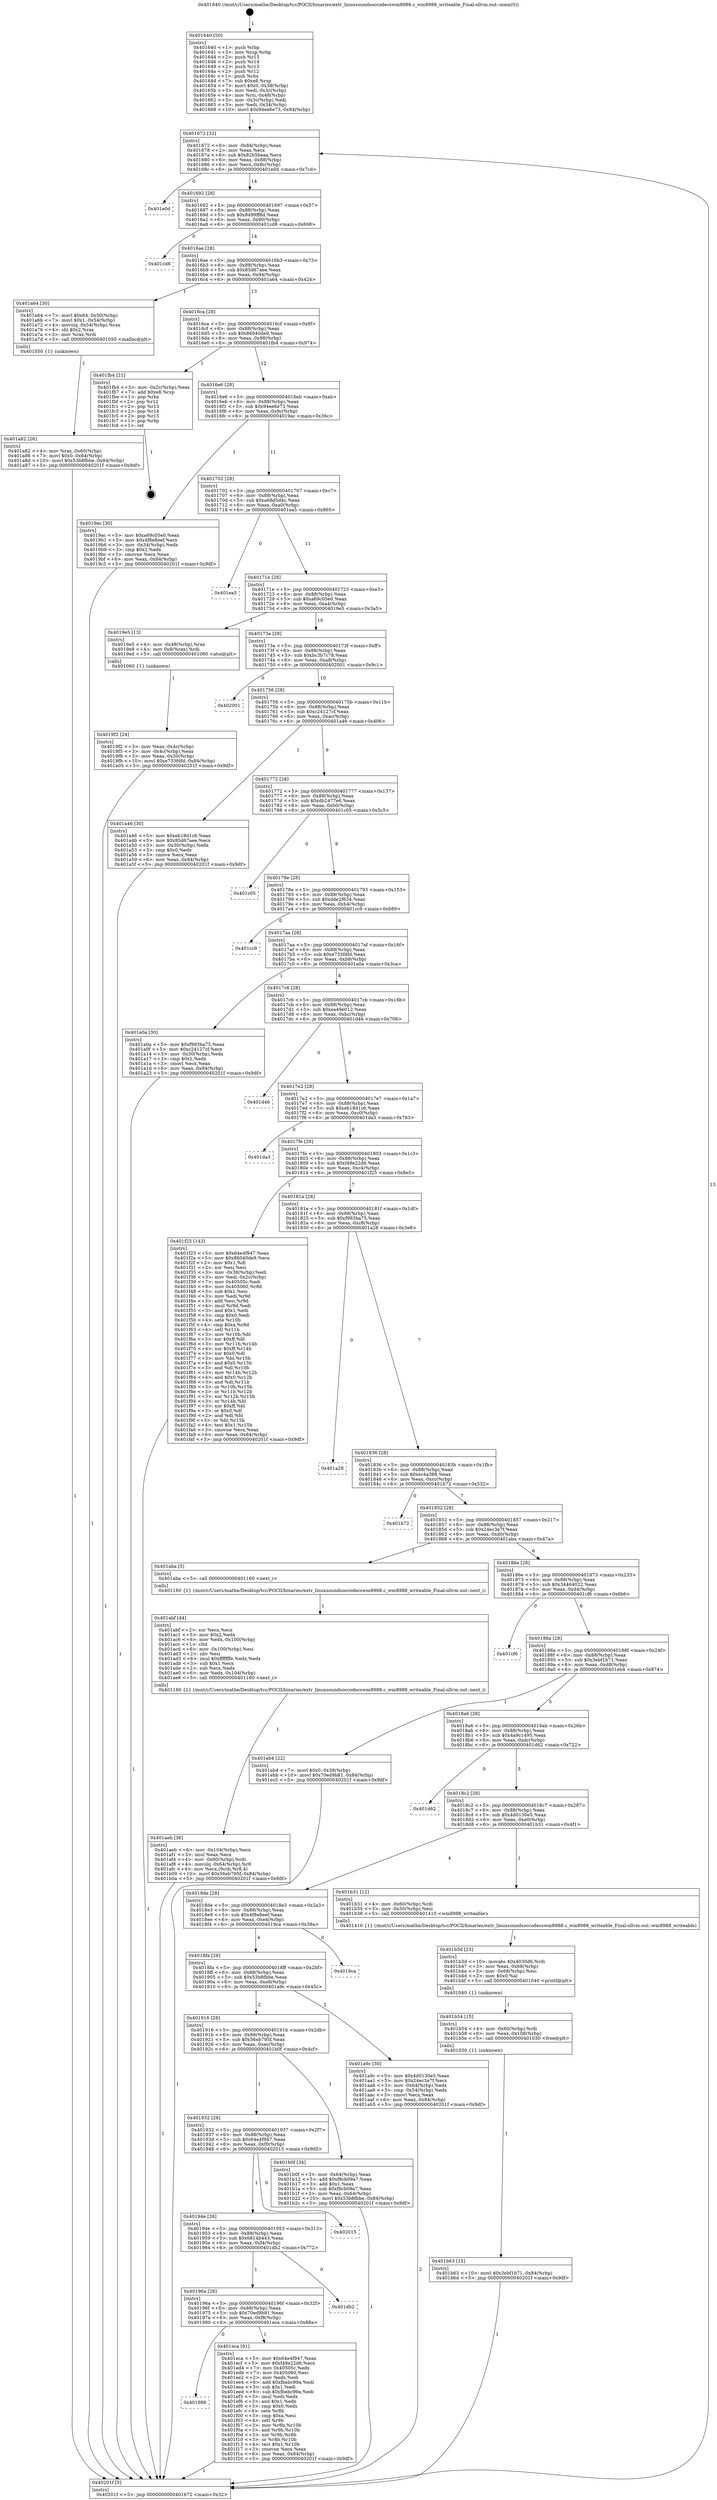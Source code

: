 digraph "0x401640" {
  label = "0x401640 (/mnt/c/Users/mathe/Desktop/tcc/POCII/binaries/extr_linuxsoundsoccodecswm8988.c_wm8988_writeable_Final-ollvm.out::main(0))"
  labelloc = "t"
  node[shape=record]

  Entry [label="",width=0.3,height=0.3,shape=circle,fillcolor=black,style=filled]
  "0x401672" [label="{
     0x401672 [32]\l
     | [instrs]\l
     &nbsp;&nbsp;0x401672 \<+6\>: mov -0x84(%rbp),%eax\l
     &nbsp;&nbsp;0x401678 \<+2\>: mov %eax,%ecx\l
     &nbsp;&nbsp;0x40167a \<+6\>: sub $0x82b5beaa,%ecx\l
     &nbsp;&nbsp;0x401680 \<+6\>: mov %eax,-0x88(%rbp)\l
     &nbsp;&nbsp;0x401686 \<+6\>: mov %ecx,-0x8c(%rbp)\l
     &nbsp;&nbsp;0x40168c \<+6\>: je 0000000000401e0d \<main+0x7cd\>\l
  }"]
  "0x401e0d" [label="{
     0x401e0d\l
  }", style=dashed]
  "0x401692" [label="{
     0x401692 [28]\l
     | [instrs]\l
     &nbsp;&nbsp;0x401692 \<+5\>: jmp 0000000000401697 \<main+0x57\>\l
     &nbsp;&nbsp;0x401697 \<+6\>: mov -0x88(%rbp),%eax\l
     &nbsp;&nbsp;0x40169d \<+5\>: sub $0x8499ff8d,%eax\l
     &nbsp;&nbsp;0x4016a2 \<+6\>: mov %eax,-0x90(%rbp)\l
     &nbsp;&nbsp;0x4016a8 \<+6\>: je 0000000000401cd8 \<main+0x698\>\l
  }"]
  Exit [label="",width=0.3,height=0.3,shape=circle,fillcolor=black,style=filled,peripheries=2]
  "0x401cd8" [label="{
     0x401cd8\l
  }", style=dashed]
  "0x4016ae" [label="{
     0x4016ae [28]\l
     | [instrs]\l
     &nbsp;&nbsp;0x4016ae \<+5\>: jmp 00000000004016b3 \<main+0x73\>\l
     &nbsp;&nbsp;0x4016b3 \<+6\>: mov -0x88(%rbp),%eax\l
     &nbsp;&nbsp;0x4016b9 \<+5\>: sub $0x85d67aee,%eax\l
     &nbsp;&nbsp;0x4016be \<+6\>: mov %eax,-0x94(%rbp)\l
     &nbsp;&nbsp;0x4016c4 \<+6\>: je 0000000000401a64 \<main+0x424\>\l
  }"]
  "0x401986" [label="{
     0x401986\l
  }", style=dashed]
  "0x401a64" [label="{
     0x401a64 [30]\l
     | [instrs]\l
     &nbsp;&nbsp;0x401a64 \<+7\>: movl $0x64,-0x50(%rbp)\l
     &nbsp;&nbsp;0x401a6b \<+7\>: movl $0x1,-0x54(%rbp)\l
     &nbsp;&nbsp;0x401a72 \<+4\>: movslq -0x54(%rbp),%rax\l
     &nbsp;&nbsp;0x401a76 \<+4\>: shl $0x2,%rax\l
     &nbsp;&nbsp;0x401a7a \<+3\>: mov %rax,%rdi\l
     &nbsp;&nbsp;0x401a7d \<+5\>: call 0000000000401050 \<malloc@plt\>\l
     | [calls]\l
     &nbsp;&nbsp;0x401050 \{1\} (unknown)\l
  }"]
  "0x4016ca" [label="{
     0x4016ca [28]\l
     | [instrs]\l
     &nbsp;&nbsp;0x4016ca \<+5\>: jmp 00000000004016cf \<main+0x8f\>\l
     &nbsp;&nbsp;0x4016cf \<+6\>: mov -0x88(%rbp),%eax\l
     &nbsp;&nbsp;0x4016d5 \<+5\>: sub $0x86040de9,%eax\l
     &nbsp;&nbsp;0x4016da \<+6\>: mov %eax,-0x98(%rbp)\l
     &nbsp;&nbsp;0x4016e0 \<+6\>: je 0000000000401fb4 \<main+0x974\>\l
  }"]
  "0x401eca" [label="{
     0x401eca [91]\l
     | [instrs]\l
     &nbsp;&nbsp;0x401eca \<+5\>: mov $0x64e4f947,%eax\l
     &nbsp;&nbsp;0x401ecf \<+5\>: mov $0xf49e22d6,%ecx\l
     &nbsp;&nbsp;0x401ed4 \<+7\>: mov 0x40505c,%edx\l
     &nbsp;&nbsp;0x401edb \<+7\>: mov 0x405060,%esi\l
     &nbsp;&nbsp;0x401ee2 \<+2\>: mov %edx,%edi\l
     &nbsp;&nbsp;0x401ee4 \<+6\>: add $0xfbebc99a,%edi\l
     &nbsp;&nbsp;0x401eea \<+3\>: sub $0x1,%edi\l
     &nbsp;&nbsp;0x401eed \<+6\>: sub $0xfbebc99a,%edi\l
     &nbsp;&nbsp;0x401ef3 \<+3\>: imul %edi,%edx\l
     &nbsp;&nbsp;0x401ef6 \<+3\>: and $0x1,%edx\l
     &nbsp;&nbsp;0x401ef9 \<+3\>: cmp $0x0,%edx\l
     &nbsp;&nbsp;0x401efc \<+4\>: sete %r8b\l
     &nbsp;&nbsp;0x401f00 \<+3\>: cmp $0xa,%esi\l
     &nbsp;&nbsp;0x401f03 \<+4\>: setl %r9b\l
     &nbsp;&nbsp;0x401f07 \<+3\>: mov %r8b,%r10b\l
     &nbsp;&nbsp;0x401f0a \<+3\>: and %r9b,%r10b\l
     &nbsp;&nbsp;0x401f0d \<+3\>: xor %r9b,%r8b\l
     &nbsp;&nbsp;0x401f10 \<+3\>: or %r8b,%r10b\l
     &nbsp;&nbsp;0x401f13 \<+4\>: test $0x1,%r10b\l
     &nbsp;&nbsp;0x401f17 \<+3\>: cmovne %ecx,%eax\l
     &nbsp;&nbsp;0x401f1a \<+6\>: mov %eax,-0x84(%rbp)\l
     &nbsp;&nbsp;0x401f20 \<+5\>: jmp 000000000040201f \<main+0x9df\>\l
  }"]
  "0x401fb4" [label="{
     0x401fb4 [21]\l
     | [instrs]\l
     &nbsp;&nbsp;0x401fb4 \<+3\>: mov -0x2c(%rbp),%eax\l
     &nbsp;&nbsp;0x401fb7 \<+7\>: add $0xe8,%rsp\l
     &nbsp;&nbsp;0x401fbe \<+1\>: pop %rbx\l
     &nbsp;&nbsp;0x401fbf \<+2\>: pop %r12\l
     &nbsp;&nbsp;0x401fc1 \<+2\>: pop %r13\l
     &nbsp;&nbsp;0x401fc3 \<+2\>: pop %r14\l
     &nbsp;&nbsp;0x401fc5 \<+2\>: pop %r15\l
     &nbsp;&nbsp;0x401fc7 \<+1\>: pop %rbp\l
     &nbsp;&nbsp;0x401fc8 \<+1\>: ret\l
  }"]
  "0x4016e6" [label="{
     0x4016e6 [28]\l
     | [instrs]\l
     &nbsp;&nbsp;0x4016e6 \<+5\>: jmp 00000000004016eb \<main+0xab\>\l
     &nbsp;&nbsp;0x4016eb \<+6\>: mov -0x88(%rbp),%eax\l
     &nbsp;&nbsp;0x4016f1 \<+5\>: sub $0x94ee6e73,%eax\l
     &nbsp;&nbsp;0x4016f6 \<+6\>: mov %eax,-0x9c(%rbp)\l
     &nbsp;&nbsp;0x4016fc \<+6\>: je 00000000004019ac \<main+0x36c\>\l
  }"]
  "0x40196a" [label="{
     0x40196a [28]\l
     | [instrs]\l
     &nbsp;&nbsp;0x40196a \<+5\>: jmp 000000000040196f \<main+0x32f\>\l
     &nbsp;&nbsp;0x40196f \<+6\>: mov -0x88(%rbp),%eax\l
     &nbsp;&nbsp;0x401975 \<+5\>: sub $0x70ed9b81,%eax\l
     &nbsp;&nbsp;0x40197a \<+6\>: mov %eax,-0xf8(%rbp)\l
     &nbsp;&nbsp;0x401980 \<+6\>: je 0000000000401eca \<main+0x88a\>\l
  }"]
  "0x4019ac" [label="{
     0x4019ac [30]\l
     | [instrs]\l
     &nbsp;&nbsp;0x4019ac \<+5\>: mov $0xa69c05e0,%eax\l
     &nbsp;&nbsp;0x4019b1 \<+5\>: mov $0x4f8e8eef,%ecx\l
     &nbsp;&nbsp;0x4019b6 \<+3\>: mov -0x34(%rbp),%edx\l
     &nbsp;&nbsp;0x4019b9 \<+3\>: cmp $0x2,%edx\l
     &nbsp;&nbsp;0x4019bc \<+3\>: cmovne %ecx,%eax\l
     &nbsp;&nbsp;0x4019bf \<+6\>: mov %eax,-0x84(%rbp)\l
     &nbsp;&nbsp;0x4019c5 \<+5\>: jmp 000000000040201f \<main+0x9df\>\l
  }"]
  "0x401702" [label="{
     0x401702 [28]\l
     | [instrs]\l
     &nbsp;&nbsp;0x401702 \<+5\>: jmp 0000000000401707 \<main+0xc7\>\l
     &nbsp;&nbsp;0x401707 \<+6\>: mov -0x88(%rbp),%eax\l
     &nbsp;&nbsp;0x40170d \<+5\>: sub $0xa68d5d4c,%eax\l
     &nbsp;&nbsp;0x401712 \<+6\>: mov %eax,-0xa0(%rbp)\l
     &nbsp;&nbsp;0x401718 \<+6\>: je 0000000000401ea5 \<main+0x865\>\l
  }"]
  "0x40201f" [label="{
     0x40201f [5]\l
     | [instrs]\l
     &nbsp;&nbsp;0x40201f \<+5\>: jmp 0000000000401672 \<main+0x32\>\l
  }"]
  "0x401640" [label="{
     0x401640 [50]\l
     | [instrs]\l
     &nbsp;&nbsp;0x401640 \<+1\>: push %rbp\l
     &nbsp;&nbsp;0x401641 \<+3\>: mov %rsp,%rbp\l
     &nbsp;&nbsp;0x401644 \<+2\>: push %r15\l
     &nbsp;&nbsp;0x401646 \<+2\>: push %r14\l
     &nbsp;&nbsp;0x401648 \<+2\>: push %r13\l
     &nbsp;&nbsp;0x40164a \<+2\>: push %r12\l
     &nbsp;&nbsp;0x40164c \<+1\>: push %rbx\l
     &nbsp;&nbsp;0x40164d \<+7\>: sub $0xe8,%rsp\l
     &nbsp;&nbsp;0x401654 \<+7\>: movl $0x0,-0x38(%rbp)\l
     &nbsp;&nbsp;0x40165b \<+3\>: mov %edi,-0x3c(%rbp)\l
     &nbsp;&nbsp;0x40165e \<+4\>: mov %rsi,-0x48(%rbp)\l
     &nbsp;&nbsp;0x401662 \<+3\>: mov -0x3c(%rbp),%edi\l
     &nbsp;&nbsp;0x401665 \<+3\>: mov %edi,-0x34(%rbp)\l
     &nbsp;&nbsp;0x401668 \<+10\>: movl $0x94ee6e73,-0x84(%rbp)\l
  }"]
  "0x401db2" [label="{
     0x401db2\l
  }", style=dashed]
  "0x401ea5" [label="{
     0x401ea5\l
  }", style=dashed]
  "0x40171e" [label="{
     0x40171e [28]\l
     | [instrs]\l
     &nbsp;&nbsp;0x40171e \<+5\>: jmp 0000000000401723 \<main+0xe3\>\l
     &nbsp;&nbsp;0x401723 \<+6\>: mov -0x88(%rbp),%eax\l
     &nbsp;&nbsp;0x401729 \<+5\>: sub $0xa69c05e0,%eax\l
     &nbsp;&nbsp;0x40172e \<+6\>: mov %eax,-0xa4(%rbp)\l
     &nbsp;&nbsp;0x401734 \<+6\>: je 00000000004019e5 \<main+0x3a5\>\l
  }"]
  "0x40194e" [label="{
     0x40194e [28]\l
     | [instrs]\l
     &nbsp;&nbsp;0x40194e \<+5\>: jmp 0000000000401953 \<main+0x313\>\l
     &nbsp;&nbsp;0x401953 \<+6\>: mov -0x88(%rbp),%eax\l
     &nbsp;&nbsp;0x401959 \<+5\>: sub $0x6814b443,%eax\l
     &nbsp;&nbsp;0x40195e \<+6\>: mov %eax,-0xf4(%rbp)\l
     &nbsp;&nbsp;0x401964 \<+6\>: je 0000000000401db2 \<main+0x772\>\l
  }"]
  "0x4019e5" [label="{
     0x4019e5 [13]\l
     | [instrs]\l
     &nbsp;&nbsp;0x4019e5 \<+4\>: mov -0x48(%rbp),%rax\l
     &nbsp;&nbsp;0x4019e9 \<+4\>: mov 0x8(%rax),%rdi\l
     &nbsp;&nbsp;0x4019ed \<+5\>: call 0000000000401060 \<atoi@plt\>\l
     | [calls]\l
     &nbsp;&nbsp;0x401060 \{1\} (unknown)\l
  }"]
  "0x40173a" [label="{
     0x40173a [28]\l
     | [instrs]\l
     &nbsp;&nbsp;0x40173a \<+5\>: jmp 000000000040173f \<main+0xff\>\l
     &nbsp;&nbsp;0x40173f \<+6\>: mov -0x88(%rbp),%eax\l
     &nbsp;&nbsp;0x401745 \<+5\>: sub $0xbc3b7c78,%eax\l
     &nbsp;&nbsp;0x40174a \<+6\>: mov %eax,-0xa8(%rbp)\l
     &nbsp;&nbsp;0x401750 \<+6\>: je 0000000000402001 \<main+0x9c1\>\l
  }"]
  "0x4019f2" [label="{
     0x4019f2 [24]\l
     | [instrs]\l
     &nbsp;&nbsp;0x4019f2 \<+3\>: mov %eax,-0x4c(%rbp)\l
     &nbsp;&nbsp;0x4019f5 \<+3\>: mov -0x4c(%rbp),%eax\l
     &nbsp;&nbsp;0x4019f8 \<+3\>: mov %eax,-0x30(%rbp)\l
     &nbsp;&nbsp;0x4019fb \<+10\>: movl $0xe733fdfd,-0x84(%rbp)\l
     &nbsp;&nbsp;0x401a05 \<+5\>: jmp 000000000040201f \<main+0x9df\>\l
  }"]
  "0x402015" [label="{
     0x402015\l
  }", style=dashed]
  "0x402001" [label="{
     0x402001\l
  }", style=dashed]
  "0x401756" [label="{
     0x401756 [28]\l
     | [instrs]\l
     &nbsp;&nbsp;0x401756 \<+5\>: jmp 000000000040175b \<main+0x11b\>\l
     &nbsp;&nbsp;0x40175b \<+6\>: mov -0x88(%rbp),%eax\l
     &nbsp;&nbsp;0x401761 \<+5\>: sub $0xc24127cf,%eax\l
     &nbsp;&nbsp;0x401766 \<+6\>: mov %eax,-0xac(%rbp)\l
     &nbsp;&nbsp;0x40176c \<+6\>: je 0000000000401a46 \<main+0x406\>\l
  }"]
  "0x401b63" [label="{
     0x401b63 [15]\l
     | [instrs]\l
     &nbsp;&nbsp;0x401b63 \<+10\>: movl $0x3ebf1b71,-0x84(%rbp)\l
     &nbsp;&nbsp;0x401b6d \<+5\>: jmp 000000000040201f \<main+0x9df\>\l
  }"]
  "0x401a46" [label="{
     0x401a46 [30]\l
     | [instrs]\l
     &nbsp;&nbsp;0x401a46 \<+5\>: mov $0xeb18d1c6,%eax\l
     &nbsp;&nbsp;0x401a4b \<+5\>: mov $0x85d67aee,%ecx\l
     &nbsp;&nbsp;0x401a50 \<+3\>: mov -0x30(%rbp),%edx\l
     &nbsp;&nbsp;0x401a53 \<+3\>: cmp $0x0,%edx\l
     &nbsp;&nbsp;0x401a56 \<+3\>: cmove %ecx,%eax\l
     &nbsp;&nbsp;0x401a59 \<+6\>: mov %eax,-0x84(%rbp)\l
     &nbsp;&nbsp;0x401a5f \<+5\>: jmp 000000000040201f \<main+0x9df\>\l
  }"]
  "0x401772" [label="{
     0x401772 [28]\l
     | [instrs]\l
     &nbsp;&nbsp;0x401772 \<+5\>: jmp 0000000000401777 \<main+0x137\>\l
     &nbsp;&nbsp;0x401777 \<+6\>: mov -0x88(%rbp),%eax\l
     &nbsp;&nbsp;0x40177d \<+5\>: sub $0xdb2477e6,%eax\l
     &nbsp;&nbsp;0x401782 \<+6\>: mov %eax,-0xb0(%rbp)\l
     &nbsp;&nbsp;0x401788 \<+6\>: je 0000000000401c05 \<main+0x5c5\>\l
  }"]
  "0x401b54" [label="{
     0x401b54 [15]\l
     | [instrs]\l
     &nbsp;&nbsp;0x401b54 \<+4\>: mov -0x60(%rbp),%rdi\l
     &nbsp;&nbsp;0x401b58 \<+6\>: mov %eax,-0x108(%rbp)\l
     &nbsp;&nbsp;0x401b5e \<+5\>: call 0000000000401030 \<free@plt\>\l
     | [calls]\l
     &nbsp;&nbsp;0x401030 \{1\} (unknown)\l
  }"]
  "0x401c05" [label="{
     0x401c05\l
  }", style=dashed]
  "0x40178e" [label="{
     0x40178e [28]\l
     | [instrs]\l
     &nbsp;&nbsp;0x40178e \<+5\>: jmp 0000000000401793 \<main+0x153\>\l
     &nbsp;&nbsp;0x401793 \<+6\>: mov -0x88(%rbp),%eax\l
     &nbsp;&nbsp;0x401799 \<+5\>: sub $0xdde2f634,%eax\l
     &nbsp;&nbsp;0x40179e \<+6\>: mov %eax,-0xb4(%rbp)\l
     &nbsp;&nbsp;0x4017a4 \<+6\>: je 0000000000401cc9 \<main+0x689\>\l
  }"]
  "0x401b3d" [label="{
     0x401b3d [23]\l
     | [instrs]\l
     &nbsp;&nbsp;0x401b3d \<+10\>: movabs $0x4030d6,%rdi\l
     &nbsp;&nbsp;0x401b47 \<+3\>: mov %eax,-0x68(%rbp)\l
     &nbsp;&nbsp;0x401b4a \<+3\>: mov -0x68(%rbp),%esi\l
     &nbsp;&nbsp;0x401b4d \<+2\>: mov $0x0,%al\l
     &nbsp;&nbsp;0x401b4f \<+5\>: call 0000000000401040 \<printf@plt\>\l
     | [calls]\l
     &nbsp;&nbsp;0x401040 \{1\} (unknown)\l
  }"]
  "0x401cc9" [label="{
     0x401cc9\l
  }", style=dashed]
  "0x4017aa" [label="{
     0x4017aa [28]\l
     | [instrs]\l
     &nbsp;&nbsp;0x4017aa \<+5\>: jmp 00000000004017af \<main+0x16f\>\l
     &nbsp;&nbsp;0x4017af \<+6\>: mov -0x88(%rbp),%eax\l
     &nbsp;&nbsp;0x4017b5 \<+5\>: sub $0xe733fdfd,%eax\l
     &nbsp;&nbsp;0x4017ba \<+6\>: mov %eax,-0xb8(%rbp)\l
     &nbsp;&nbsp;0x4017c0 \<+6\>: je 0000000000401a0a \<main+0x3ca\>\l
  }"]
  "0x401932" [label="{
     0x401932 [28]\l
     | [instrs]\l
     &nbsp;&nbsp;0x401932 \<+5\>: jmp 0000000000401937 \<main+0x2f7\>\l
     &nbsp;&nbsp;0x401937 \<+6\>: mov -0x88(%rbp),%eax\l
     &nbsp;&nbsp;0x40193d \<+5\>: sub $0x64e4f947,%eax\l
     &nbsp;&nbsp;0x401942 \<+6\>: mov %eax,-0xf0(%rbp)\l
     &nbsp;&nbsp;0x401948 \<+6\>: je 0000000000402015 \<main+0x9d5\>\l
  }"]
  "0x401a0a" [label="{
     0x401a0a [30]\l
     | [instrs]\l
     &nbsp;&nbsp;0x401a0a \<+5\>: mov $0xf993ba75,%eax\l
     &nbsp;&nbsp;0x401a0f \<+5\>: mov $0xc24127cf,%ecx\l
     &nbsp;&nbsp;0x401a14 \<+3\>: mov -0x30(%rbp),%edx\l
     &nbsp;&nbsp;0x401a17 \<+3\>: cmp $0x1,%edx\l
     &nbsp;&nbsp;0x401a1a \<+3\>: cmovl %ecx,%eax\l
     &nbsp;&nbsp;0x401a1d \<+6\>: mov %eax,-0x84(%rbp)\l
     &nbsp;&nbsp;0x401a23 \<+5\>: jmp 000000000040201f \<main+0x9df\>\l
  }"]
  "0x4017c6" [label="{
     0x4017c6 [28]\l
     | [instrs]\l
     &nbsp;&nbsp;0x4017c6 \<+5\>: jmp 00000000004017cb \<main+0x18b\>\l
     &nbsp;&nbsp;0x4017cb \<+6\>: mov -0x88(%rbp),%eax\l
     &nbsp;&nbsp;0x4017d1 \<+5\>: sub $0xea49e012,%eax\l
     &nbsp;&nbsp;0x4017d6 \<+6\>: mov %eax,-0xbc(%rbp)\l
     &nbsp;&nbsp;0x4017dc \<+6\>: je 0000000000401d46 \<main+0x706\>\l
  }"]
  "0x401a82" [label="{
     0x401a82 [26]\l
     | [instrs]\l
     &nbsp;&nbsp;0x401a82 \<+4\>: mov %rax,-0x60(%rbp)\l
     &nbsp;&nbsp;0x401a86 \<+7\>: movl $0x0,-0x64(%rbp)\l
     &nbsp;&nbsp;0x401a8d \<+10\>: movl $0x53b8fbbe,-0x84(%rbp)\l
     &nbsp;&nbsp;0x401a97 \<+5\>: jmp 000000000040201f \<main+0x9df\>\l
  }"]
  "0x401b0f" [label="{
     0x401b0f [34]\l
     | [instrs]\l
     &nbsp;&nbsp;0x401b0f \<+3\>: mov -0x64(%rbp),%eax\l
     &nbsp;&nbsp;0x401b12 \<+5\>: add $0xf8cb09a7,%eax\l
     &nbsp;&nbsp;0x401b17 \<+3\>: add $0x1,%eax\l
     &nbsp;&nbsp;0x401b1a \<+5\>: sub $0xf8cb09a7,%eax\l
     &nbsp;&nbsp;0x401b1f \<+3\>: mov %eax,-0x64(%rbp)\l
     &nbsp;&nbsp;0x401b22 \<+10\>: movl $0x53b8fbbe,-0x84(%rbp)\l
     &nbsp;&nbsp;0x401b2c \<+5\>: jmp 000000000040201f \<main+0x9df\>\l
  }"]
  "0x401d46" [label="{
     0x401d46\l
  }", style=dashed]
  "0x4017e2" [label="{
     0x4017e2 [28]\l
     | [instrs]\l
     &nbsp;&nbsp;0x4017e2 \<+5\>: jmp 00000000004017e7 \<main+0x1a7\>\l
     &nbsp;&nbsp;0x4017e7 \<+6\>: mov -0x88(%rbp),%eax\l
     &nbsp;&nbsp;0x4017ed \<+5\>: sub $0xeb18d1c6,%eax\l
     &nbsp;&nbsp;0x4017f2 \<+6\>: mov %eax,-0xc0(%rbp)\l
     &nbsp;&nbsp;0x4017f8 \<+6\>: je 0000000000401da3 \<main+0x763\>\l
  }"]
  "0x401aeb" [label="{
     0x401aeb [36]\l
     | [instrs]\l
     &nbsp;&nbsp;0x401aeb \<+6\>: mov -0x104(%rbp),%ecx\l
     &nbsp;&nbsp;0x401af1 \<+3\>: imul %eax,%ecx\l
     &nbsp;&nbsp;0x401af4 \<+4\>: mov -0x60(%rbp),%rdi\l
     &nbsp;&nbsp;0x401af8 \<+4\>: movslq -0x64(%rbp),%r8\l
     &nbsp;&nbsp;0x401afc \<+4\>: mov %ecx,(%rdi,%r8,4)\l
     &nbsp;&nbsp;0x401b00 \<+10\>: movl $0x56eb795f,-0x84(%rbp)\l
     &nbsp;&nbsp;0x401b0a \<+5\>: jmp 000000000040201f \<main+0x9df\>\l
  }"]
  "0x401da3" [label="{
     0x401da3\l
  }", style=dashed]
  "0x4017fe" [label="{
     0x4017fe [28]\l
     | [instrs]\l
     &nbsp;&nbsp;0x4017fe \<+5\>: jmp 0000000000401803 \<main+0x1c3\>\l
     &nbsp;&nbsp;0x401803 \<+6\>: mov -0x88(%rbp),%eax\l
     &nbsp;&nbsp;0x401809 \<+5\>: sub $0xf49e22d6,%eax\l
     &nbsp;&nbsp;0x40180e \<+6\>: mov %eax,-0xc4(%rbp)\l
     &nbsp;&nbsp;0x401814 \<+6\>: je 0000000000401f25 \<main+0x8e5\>\l
  }"]
  "0x401abf" [label="{
     0x401abf [44]\l
     | [instrs]\l
     &nbsp;&nbsp;0x401abf \<+2\>: xor %ecx,%ecx\l
     &nbsp;&nbsp;0x401ac1 \<+5\>: mov $0x2,%edx\l
     &nbsp;&nbsp;0x401ac6 \<+6\>: mov %edx,-0x100(%rbp)\l
     &nbsp;&nbsp;0x401acc \<+1\>: cltd\l
     &nbsp;&nbsp;0x401acd \<+6\>: mov -0x100(%rbp),%esi\l
     &nbsp;&nbsp;0x401ad3 \<+2\>: idiv %esi\l
     &nbsp;&nbsp;0x401ad5 \<+6\>: imul $0xfffffffe,%edx,%edx\l
     &nbsp;&nbsp;0x401adb \<+3\>: sub $0x1,%ecx\l
     &nbsp;&nbsp;0x401ade \<+2\>: sub %ecx,%edx\l
     &nbsp;&nbsp;0x401ae0 \<+6\>: mov %edx,-0x104(%rbp)\l
     &nbsp;&nbsp;0x401ae6 \<+5\>: call 0000000000401160 \<next_i\>\l
     | [calls]\l
     &nbsp;&nbsp;0x401160 \{1\} (/mnt/c/Users/mathe/Desktop/tcc/POCII/binaries/extr_linuxsoundsoccodecswm8988.c_wm8988_writeable_Final-ollvm.out::next_i)\l
  }"]
  "0x401f25" [label="{
     0x401f25 [143]\l
     | [instrs]\l
     &nbsp;&nbsp;0x401f25 \<+5\>: mov $0x64e4f947,%eax\l
     &nbsp;&nbsp;0x401f2a \<+5\>: mov $0x86040de9,%ecx\l
     &nbsp;&nbsp;0x401f2f \<+2\>: mov $0x1,%dl\l
     &nbsp;&nbsp;0x401f31 \<+2\>: xor %esi,%esi\l
     &nbsp;&nbsp;0x401f33 \<+3\>: mov -0x38(%rbp),%edi\l
     &nbsp;&nbsp;0x401f36 \<+3\>: mov %edi,-0x2c(%rbp)\l
     &nbsp;&nbsp;0x401f39 \<+7\>: mov 0x40505c,%edi\l
     &nbsp;&nbsp;0x401f40 \<+8\>: mov 0x405060,%r8d\l
     &nbsp;&nbsp;0x401f48 \<+3\>: sub $0x1,%esi\l
     &nbsp;&nbsp;0x401f4b \<+3\>: mov %edi,%r9d\l
     &nbsp;&nbsp;0x401f4e \<+3\>: add %esi,%r9d\l
     &nbsp;&nbsp;0x401f51 \<+4\>: imul %r9d,%edi\l
     &nbsp;&nbsp;0x401f55 \<+3\>: and $0x1,%edi\l
     &nbsp;&nbsp;0x401f58 \<+3\>: cmp $0x0,%edi\l
     &nbsp;&nbsp;0x401f5b \<+4\>: sete %r10b\l
     &nbsp;&nbsp;0x401f5f \<+4\>: cmp $0xa,%r8d\l
     &nbsp;&nbsp;0x401f63 \<+4\>: setl %r11b\l
     &nbsp;&nbsp;0x401f67 \<+3\>: mov %r10b,%bl\l
     &nbsp;&nbsp;0x401f6a \<+3\>: xor $0xff,%bl\l
     &nbsp;&nbsp;0x401f6d \<+3\>: mov %r11b,%r14b\l
     &nbsp;&nbsp;0x401f70 \<+4\>: xor $0xff,%r14b\l
     &nbsp;&nbsp;0x401f74 \<+3\>: xor $0x0,%dl\l
     &nbsp;&nbsp;0x401f77 \<+3\>: mov %bl,%r15b\l
     &nbsp;&nbsp;0x401f7a \<+4\>: and $0x0,%r15b\l
     &nbsp;&nbsp;0x401f7e \<+3\>: and %dl,%r10b\l
     &nbsp;&nbsp;0x401f81 \<+3\>: mov %r14b,%r12b\l
     &nbsp;&nbsp;0x401f84 \<+4\>: and $0x0,%r12b\l
     &nbsp;&nbsp;0x401f88 \<+3\>: and %dl,%r11b\l
     &nbsp;&nbsp;0x401f8b \<+3\>: or %r10b,%r15b\l
     &nbsp;&nbsp;0x401f8e \<+3\>: or %r11b,%r12b\l
     &nbsp;&nbsp;0x401f91 \<+3\>: xor %r12b,%r15b\l
     &nbsp;&nbsp;0x401f94 \<+3\>: or %r14b,%bl\l
     &nbsp;&nbsp;0x401f97 \<+3\>: xor $0xff,%bl\l
     &nbsp;&nbsp;0x401f9a \<+3\>: or $0x0,%dl\l
     &nbsp;&nbsp;0x401f9d \<+2\>: and %dl,%bl\l
     &nbsp;&nbsp;0x401f9f \<+3\>: or %bl,%r15b\l
     &nbsp;&nbsp;0x401fa2 \<+4\>: test $0x1,%r15b\l
     &nbsp;&nbsp;0x401fa6 \<+3\>: cmovne %ecx,%eax\l
     &nbsp;&nbsp;0x401fa9 \<+6\>: mov %eax,-0x84(%rbp)\l
     &nbsp;&nbsp;0x401faf \<+5\>: jmp 000000000040201f \<main+0x9df\>\l
  }"]
  "0x40181a" [label="{
     0x40181a [28]\l
     | [instrs]\l
     &nbsp;&nbsp;0x40181a \<+5\>: jmp 000000000040181f \<main+0x1df\>\l
     &nbsp;&nbsp;0x40181f \<+6\>: mov -0x88(%rbp),%eax\l
     &nbsp;&nbsp;0x401825 \<+5\>: sub $0xf993ba75,%eax\l
     &nbsp;&nbsp;0x40182a \<+6\>: mov %eax,-0xc8(%rbp)\l
     &nbsp;&nbsp;0x401830 \<+6\>: je 0000000000401a28 \<main+0x3e8\>\l
  }"]
  "0x401916" [label="{
     0x401916 [28]\l
     | [instrs]\l
     &nbsp;&nbsp;0x401916 \<+5\>: jmp 000000000040191b \<main+0x2db\>\l
     &nbsp;&nbsp;0x40191b \<+6\>: mov -0x88(%rbp),%eax\l
     &nbsp;&nbsp;0x401921 \<+5\>: sub $0x56eb795f,%eax\l
     &nbsp;&nbsp;0x401926 \<+6\>: mov %eax,-0xec(%rbp)\l
     &nbsp;&nbsp;0x40192c \<+6\>: je 0000000000401b0f \<main+0x4cf\>\l
  }"]
  "0x401a28" [label="{
     0x401a28\l
  }", style=dashed]
  "0x401836" [label="{
     0x401836 [28]\l
     | [instrs]\l
     &nbsp;&nbsp;0x401836 \<+5\>: jmp 000000000040183b \<main+0x1fb\>\l
     &nbsp;&nbsp;0x40183b \<+6\>: mov -0x88(%rbp),%eax\l
     &nbsp;&nbsp;0x401841 \<+5\>: sub $0xec4a388,%eax\l
     &nbsp;&nbsp;0x401846 \<+6\>: mov %eax,-0xcc(%rbp)\l
     &nbsp;&nbsp;0x40184c \<+6\>: je 0000000000401b72 \<main+0x532\>\l
  }"]
  "0x401a9c" [label="{
     0x401a9c [30]\l
     | [instrs]\l
     &nbsp;&nbsp;0x401a9c \<+5\>: mov $0x4d0130e5,%eax\l
     &nbsp;&nbsp;0x401aa1 \<+5\>: mov $0x24ec3e7f,%ecx\l
     &nbsp;&nbsp;0x401aa6 \<+3\>: mov -0x64(%rbp),%edx\l
     &nbsp;&nbsp;0x401aa9 \<+3\>: cmp -0x54(%rbp),%edx\l
     &nbsp;&nbsp;0x401aac \<+3\>: cmovl %ecx,%eax\l
     &nbsp;&nbsp;0x401aaf \<+6\>: mov %eax,-0x84(%rbp)\l
     &nbsp;&nbsp;0x401ab5 \<+5\>: jmp 000000000040201f \<main+0x9df\>\l
  }"]
  "0x401b72" [label="{
     0x401b72\l
  }", style=dashed]
  "0x401852" [label="{
     0x401852 [28]\l
     | [instrs]\l
     &nbsp;&nbsp;0x401852 \<+5\>: jmp 0000000000401857 \<main+0x217\>\l
     &nbsp;&nbsp;0x401857 \<+6\>: mov -0x88(%rbp),%eax\l
     &nbsp;&nbsp;0x40185d \<+5\>: sub $0x24ec3e7f,%eax\l
     &nbsp;&nbsp;0x401862 \<+6\>: mov %eax,-0xd0(%rbp)\l
     &nbsp;&nbsp;0x401868 \<+6\>: je 0000000000401aba \<main+0x47a\>\l
  }"]
  "0x4018fa" [label="{
     0x4018fa [28]\l
     | [instrs]\l
     &nbsp;&nbsp;0x4018fa \<+5\>: jmp 00000000004018ff \<main+0x2bf\>\l
     &nbsp;&nbsp;0x4018ff \<+6\>: mov -0x88(%rbp),%eax\l
     &nbsp;&nbsp;0x401905 \<+5\>: sub $0x53b8fbbe,%eax\l
     &nbsp;&nbsp;0x40190a \<+6\>: mov %eax,-0xe8(%rbp)\l
     &nbsp;&nbsp;0x401910 \<+6\>: je 0000000000401a9c \<main+0x45c\>\l
  }"]
  "0x401aba" [label="{
     0x401aba [5]\l
     | [instrs]\l
     &nbsp;&nbsp;0x401aba \<+5\>: call 0000000000401160 \<next_i\>\l
     | [calls]\l
     &nbsp;&nbsp;0x401160 \{1\} (/mnt/c/Users/mathe/Desktop/tcc/POCII/binaries/extr_linuxsoundsoccodecswm8988.c_wm8988_writeable_Final-ollvm.out::next_i)\l
  }"]
  "0x40186e" [label="{
     0x40186e [28]\l
     | [instrs]\l
     &nbsp;&nbsp;0x40186e \<+5\>: jmp 0000000000401873 \<main+0x233\>\l
     &nbsp;&nbsp;0x401873 \<+6\>: mov -0x88(%rbp),%eax\l
     &nbsp;&nbsp;0x401879 \<+5\>: sub $0x34464022,%eax\l
     &nbsp;&nbsp;0x40187e \<+6\>: mov %eax,-0xd4(%rbp)\l
     &nbsp;&nbsp;0x401884 \<+6\>: je 0000000000401cf6 \<main+0x6b6\>\l
  }"]
  "0x4019ca" [label="{
     0x4019ca\l
  }", style=dashed]
  "0x401cf6" [label="{
     0x401cf6\l
  }", style=dashed]
  "0x40188a" [label="{
     0x40188a [28]\l
     | [instrs]\l
     &nbsp;&nbsp;0x40188a \<+5\>: jmp 000000000040188f \<main+0x24f\>\l
     &nbsp;&nbsp;0x40188f \<+6\>: mov -0x88(%rbp),%eax\l
     &nbsp;&nbsp;0x401895 \<+5\>: sub $0x3ebf1b71,%eax\l
     &nbsp;&nbsp;0x40189a \<+6\>: mov %eax,-0xd8(%rbp)\l
     &nbsp;&nbsp;0x4018a0 \<+6\>: je 0000000000401eb4 \<main+0x874\>\l
  }"]
  "0x4018de" [label="{
     0x4018de [28]\l
     | [instrs]\l
     &nbsp;&nbsp;0x4018de \<+5\>: jmp 00000000004018e3 \<main+0x2a3\>\l
     &nbsp;&nbsp;0x4018e3 \<+6\>: mov -0x88(%rbp),%eax\l
     &nbsp;&nbsp;0x4018e9 \<+5\>: sub $0x4f8e8eef,%eax\l
     &nbsp;&nbsp;0x4018ee \<+6\>: mov %eax,-0xe4(%rbp)\l
     &nbsp;&nbsp;0x4018f4 \<+6\>: je 00000000004019ca \<main+0x38a\>\l
  }"]
  "0x401eb4" [label="{
     0x401eb4 [22]\l
     | [instrs]\l
     &nbsp;&nbsp;0x401eb4 \<+7\>: movl $0x0,-0x38(%rbp)\l
     &nbsp;&nbsp;0x401ebb \<+10\>: movl $0x70ed9b81,-0x84(%rbp)\l
     &nbsp;&nbsp;0x401ec5 \<+5\>: jmp 000000000040201f \<main+0x9df\>\l
  }"]
  "0x4018a6" [label="{
     0x4018a6 [28]\l
     | [instrs]\l
     &nbsp;&nbsp;0x4018a6 \<+5\>: jmp 00000000004018ab \<main+0x26b\>\l
     &nbsp;&nbsp;0x4018ab \<+6\>: mov -0x88(%rbp),%eax\l
     &nbsp;&nbsp;0x4018b1 \<+5\>: sub $0x4a9c1495,%eax\l
     &nbsp;&nbsp;0x4018b6 \<+6\>: mov %eax,-0xdc(%rbp)\l
     &nbsp;&nbsp;0x4018bc \<+6\>: je 0000000000401d62 \<main+0x722\>\l
  }"]
  "0x401b31" [label="{
     0x401b31 [12]\l
     | [instrs]\l
     &nbsp;&nbsp;0x401b31 \<+4\>: mov -0x60(%rbp),%rdi\l
     &nbsp;&nbsp;0x401b35 \<+3\>: mov -0x50(%rbp),%esi\l
     &nbsp;&nbsp;0x401b38 \<+5\>: call 0000000000401410 \<wm8988_writeable\>\l
     | [calls]\l
     &nbsp;&nbsp;0x401410 \{1\} (/mnt/c/Users/mathe/Desktop/tcc/POCII/binaries/extr_linuxsoundsoccodecswm8988.c_wm8988_writeable_Final-ollvm.out::wm8988_writeable)\l
  }"]
  "0x401d62" [label="{
     0x401d62\l
  }", style=dashed]
  "0x4018c2" [label="{
     0x4018c2 [28]\l
     | [instrs]\l
     &nbsp;&nbsp;0x4018c2 \<+5\>: jmp 00000000004018c7 \<main+0x287\>\l
     &nbsp;&nbsp;0x4018c7 \<+6\>: mov -0x88(%rbp),%eax\l
     &nbsp;&nbsp;0x4018cd \<+5\>: sub $0x4d0130e5,%eax\l
     &nbsp;&nbsp;0x4018d2 \<+6\>: mov %eax,-0xe0(%rbp)\l
     &nbsp;&nbsp;0x4018d8 \<+6\>: je 0000000000401b31 \<main+0x4f1\>\l
  }"]
  Entry -> "0x401640" [label=" 1"]
  "0x401672" -> "0x401e0d" [label=" 0"]
  "0x401672" -> "0x401692" [label=" 14"]
  "0x401fb4" -> Exit [label=" 1"]
  "0x401692" -> "0x401cd8" [label=" 0"]
  "0x401692" -> "0x4016ae" [label=" 14"]
  "0x401f25" -> "0x40201f" [label=" 1"]
  "0x4016ae" -> "0x401a64" [label=" 1"]
  "0x4016ae" -> "0x4016ca" [label=" 13"]
  "0x401eca" -> "0x40201f" [label=" 1"]
  "0x4016ca" -> "0x401fb4" [label=" 1"]
  "0x4016ca" -> "0x4016e6" [label=" 12"]
  "0x40196a" -> "0x401986" [label=" 0"]
  "0x4016e6" -> "0x4019ac" [label=" 1"]
  "0x4016e6" -> "0x401702" [label=" 11"]
  "0x4019ac" -> "0x40201f" [label=" 1"]
  "0x401640" -> "0x401672" [label=" 1"]
  "0x40201f" -> "0x401672" [label=" 13"]
  "0x40196a" -> "0x401eca" [label=" 1"]
  "0x401702" -> "0x401ea5" [label=" 0"]
  "0x401702" -> "0x40171e" [label=" 11"]
  "0x40194e" -> "0x40196a" [label=" 1"]
  "0x40171e" -> "0x4019e5" [label=" 1"]
  "0x40171e" -> "0x40173a" [label=" 10"]
  "0x4019e5" -> "0x4019f2" [label=" 1"]
  "0x4019f2" -> "0x40201f" [label=" 1"]
  "0x40194e" -> "0x401db2" [label=" 0"]
  "0x40173a" -> "0x402001" [label=" 0"]
  "0x40173a" -> "0x401756" [label=" 10"]
  "0x401932" -> "0x40194e" [label=" 1"]
  "0x401756" -> "0x401a46" [label=" 1"]
  "0x401756" -> "0x401772" [label=" 9"]
  "0x401932" -> "0x402015" [label=" 0"]
  "0x401772" -> "0x401c05" [label=" 0"]
  "0x401772" -> "0x40178e" [label=" 9"]
  "0x401eb4" -> "0x40201f" [label=" 1"]
  "0x40178e" -> "0x401cc9" [label=" 0"]
  "0x40178e" -> "0x4017aa" [label=" 9"]
  "0x401b63" -> "0x40201f" [label=" 1"]
  "0x4017aa" -> "0x401a0a" [label=" 1"]
  "0x4017aa" -> "0x4017c6" [label=" 8"]
  "0x401a0a" -> "0x40201f" [label=" 1"]
  "0x401a46" -> "0x40201f" [label=" 1"]
  "0x401a64" -> "0x401a82" [label=" 1"]
  "0x401a82" -> "0x40201f" [label=" 1"]
  "0x401b54" -> "0x401b63" [label=" 1"]
  "0x4017c6" -> "0x401d46" [label=" 0"]
  "0x4017c6" -> "0x4017e2" [label=" 8"]
  "0x401b3d" -> "0x401b54" [label=" 1"]
  "0x4017e2" -> "0x401da3" [label=" 0"]
  "0x4017e2" -> "0x4017fe" [label=" 8"]
  "0x401b0f" -> "0x40201f" [label=" 1"]
  "0x4017fe" -> "0x401f25" [label=" 1"]
  "0x4017fe" -> "0x40181a" [label=" 7"]
  "0x401916" -> "0x401932" [label=" 1"]
  "0x40181a" -> "0x401a28" [label=" 0"]
  "0x40181a" -> "0x401836" [label=" 7"]
  "0x401916" -> "0x401b0f" [label=" 1"]
  "0x401836" -> "0x401b72" [label=" 0"]
  "0x401836" -> "0x401852" [label=" 7"]
  "0x401b31" -> "0x401b3d" [label=" 1"]
  "0x401852" -> "0x401aba" [label=" 1"]
  "0x401852" -> "0x40186e" [label=" 6"]
  "0x401abf" -> "0x401aeb" [label=" 1"]
  "0x40186e" -> "0x401cf6" [label=" 0"]
  "0x40186e" -> "0x40188a" [label=" 6"]
  "0x401aba" -> "0x401abf" [label=" 1"]
  "0x40188a" -> "0x401eb4" [label=" 1"]
  "0x40188a" -> "0x4018a6" [label=" 5"]
  "0x4018fa" -> "0x401916" [label=" 2"]
  "0x4018a6" -> "0x401d62" [label=" 0"]
  "0x4018a6" -> "0x4018c2" [label=" 5"]
  "0x4018fa" -> "0x401a9c" [label=" 2"]
  "0x4018c2" -> "0x401b31" [label=" 1"]
  "0x4018c2" -> "0x4018de" [label=" 4"]
  "0x401a9c" -> "0x40201f" [label=" 2"]
  "0x4018de" -> "0x4019ca" [label=" 0"]
  "0x4018de" -> "0x4018fa" [label=" 4"]
  "0x401aeb" -> "0x40201f" [label=" 1"]
}
